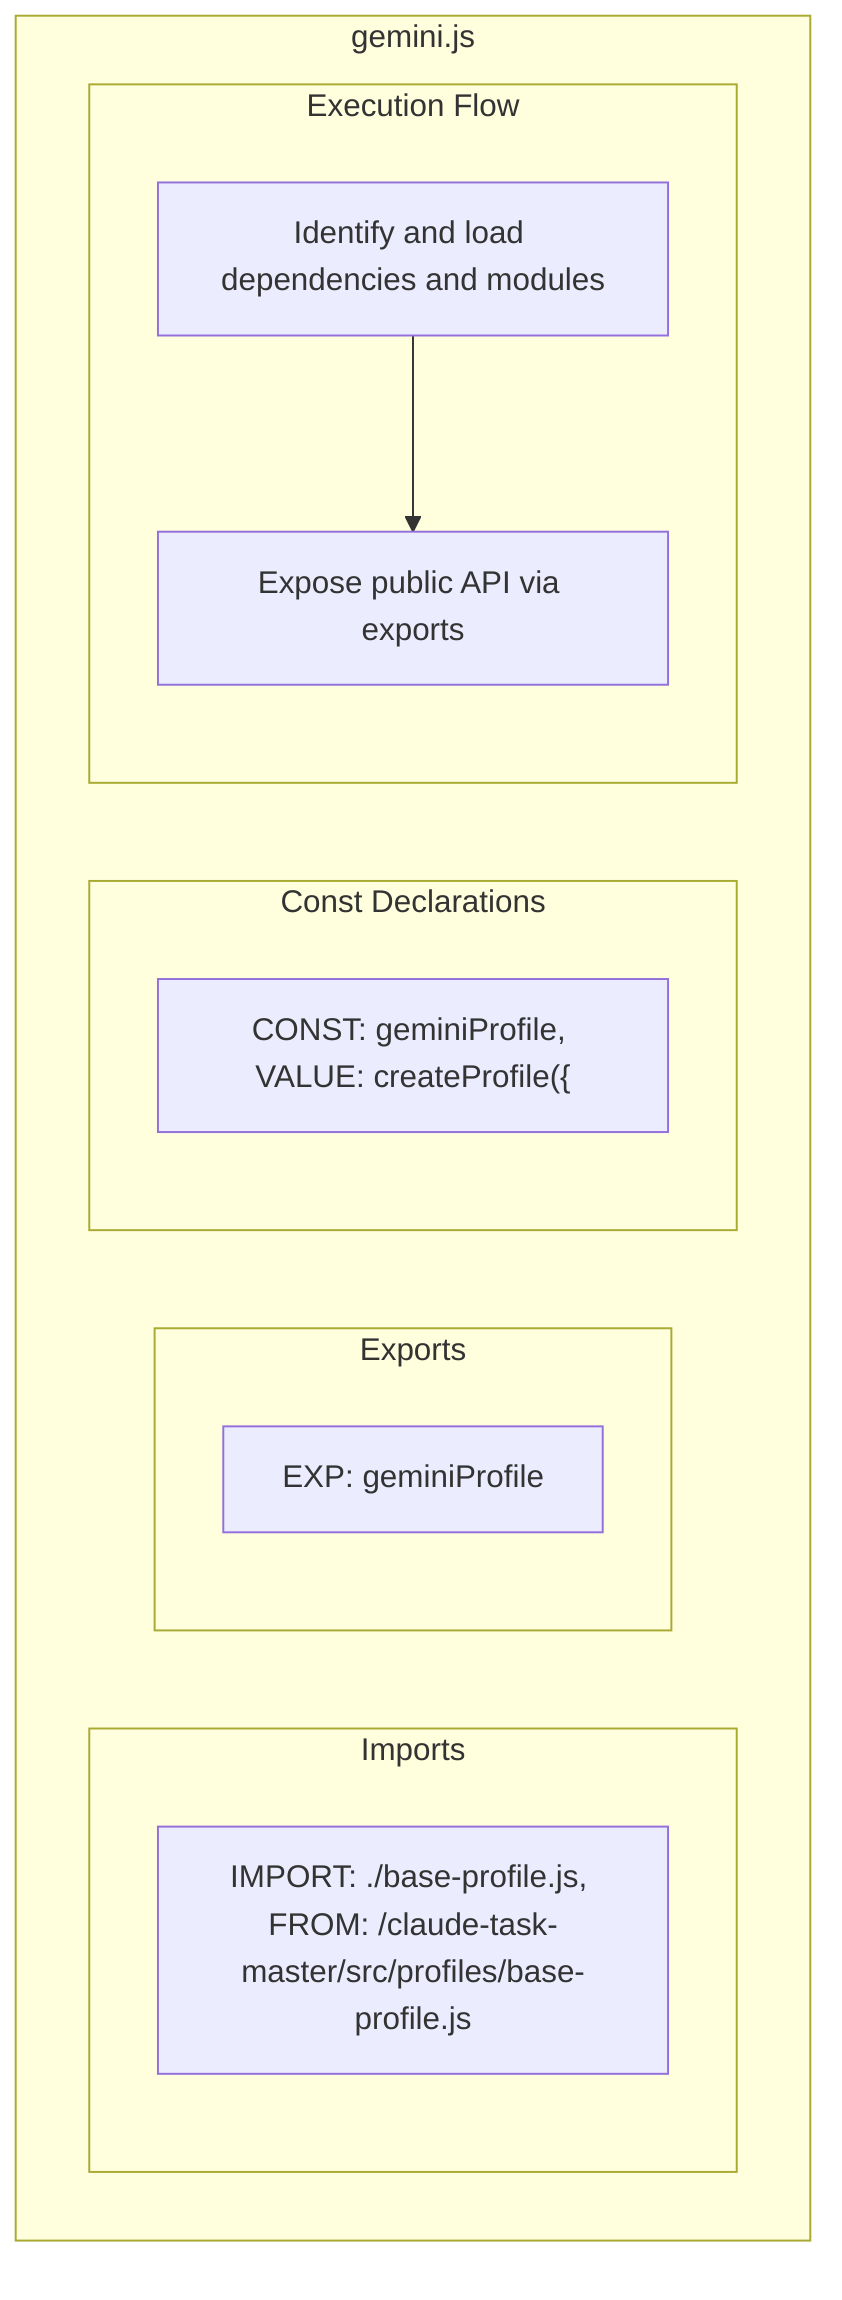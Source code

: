 flowchart TB
    subgraph Imports["Imports"]
        I1["IMPORT: ./base-profile.js, FROM: /claude-task-master/src/profiles/base-profile.js"]
    end
    subgraph Exports["Exports"]
        E1["EXP: geminiProfile"]
    end
    subgraph Constants["Const Declarations"]
        C1["CONST: geminiProfile, VALUE: createProfile({"]
    end
    subgraph ExecutionFlow["Execution Flow"]
        FL1["Identify and load dependencies and modules"]
        FL2["Expose public API via exports"]
    end
    subgraph FileName["gemini.js"]
        Imports
        Exports
        Constants
        ExecutionFlow
    end
    FL1 --> FL2
